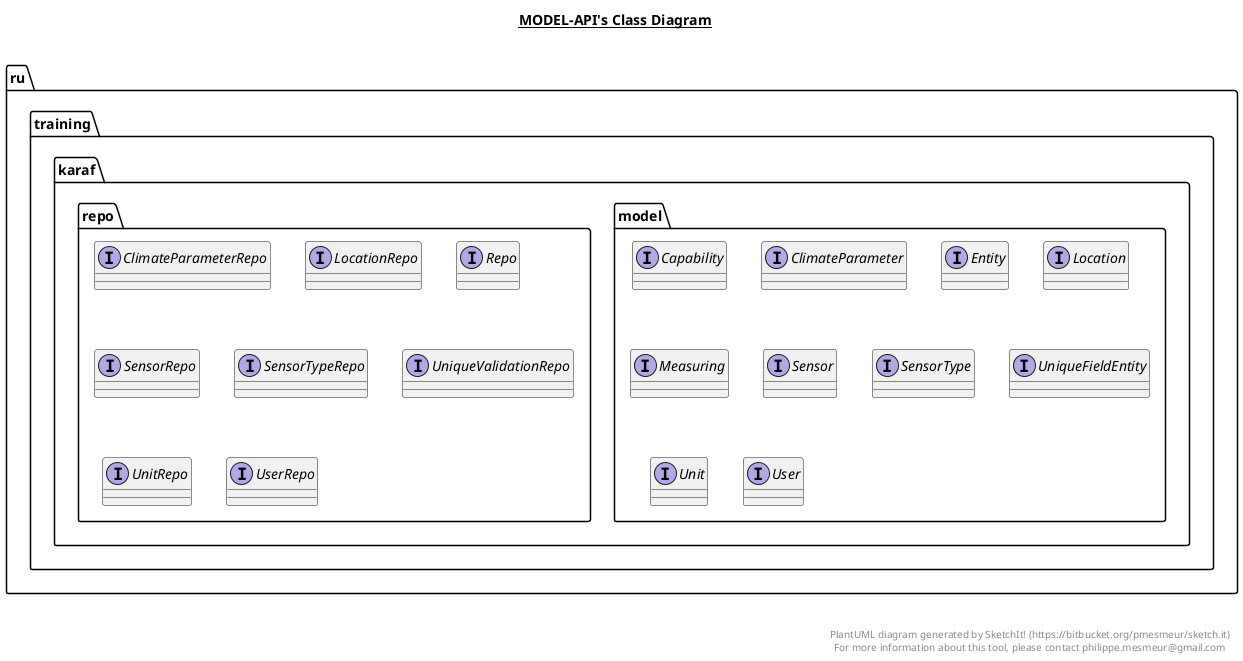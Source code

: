 @startuml

title __MODEL-API's Class Diagram__\n

  namespace ru.training.karaf.model {
    interface ru.training.karaf.model.Capability {
    }
  }
  

  namespace ru.training.karaf.model {
    interface ru.training.karaf.model.ClimateParameter {
    }
  }
  

  namespace ru.training.karaf.model {
    interface ru.training.karaf.model.Entity {
    }
  }
  

  namespace ru.training.karaf.model {
    interface ru.training.karaf.model.Location {
    }
  }
  

  namespace ru.training.karaf.model {
    interface ru.training.karaf.model.Measuring {
    }
  }
  

  namespace ru.training.karaf.model {
    interface ru.training.karaf.model.Sensor {
    }
  }
  

  namespace ru.training.karaf.model {
    interface ru.training.karaf.model.SensorType {
    }
  }
  

  namespace ru.training.karaf.model {
    interface ru.training.karaf.model.UniqueFieldEntity {
    }
  }
  

  namespace ru.training.karaf.model {
    interface ru.training.karaf.model.Unit {
    }
  }
  

  namespace ru.training.karaf.model {
    interface ru.training.karaf.model.User {
    }
  }
  

  namespace ru.training.karaf.repo {
    interface ru.training.karaf.repo.ClimateParameterRepo {
    }
  }
  

  namespace ru.training.karaf.repo {
    interface ru.training.karaf.repo.LocationRepo {
    }
  }
  

  namespace ru.training.karaf.repo {
    interface ru.training.karaf.repo.Repo {
    }
  }
  

  namespace ru.training.karaf.repo {
    interface ru.training.karaf.repo.SensorRepo {
    }
  }
  

  namespace ru.training.karaf.repo {
    interface ru.training.karaf.repo.SensorTypeRepo {
    }
  }
  

  namespace ru.training.karaf.repo {
    interface ru.training.karaf.repo.UniqueValidationRepo {
    }
  }
  

  namespace ru.training.karaf.repo {
    interface ru.training.karaf.repo.UnitRepo {
    }
  }
  

  namespace ru.training.karaf.repo {
    interface ru.training.karaf.repo.UserRepo {
    }
  }
  



right footer


PlantUML diagram generated by SketchIt! (https://bitbucket.org/pmesmeur/sketch.it)
For more information about this tool, please contact philippe.mesmeur@gmail.com
endfooter

@enduml
